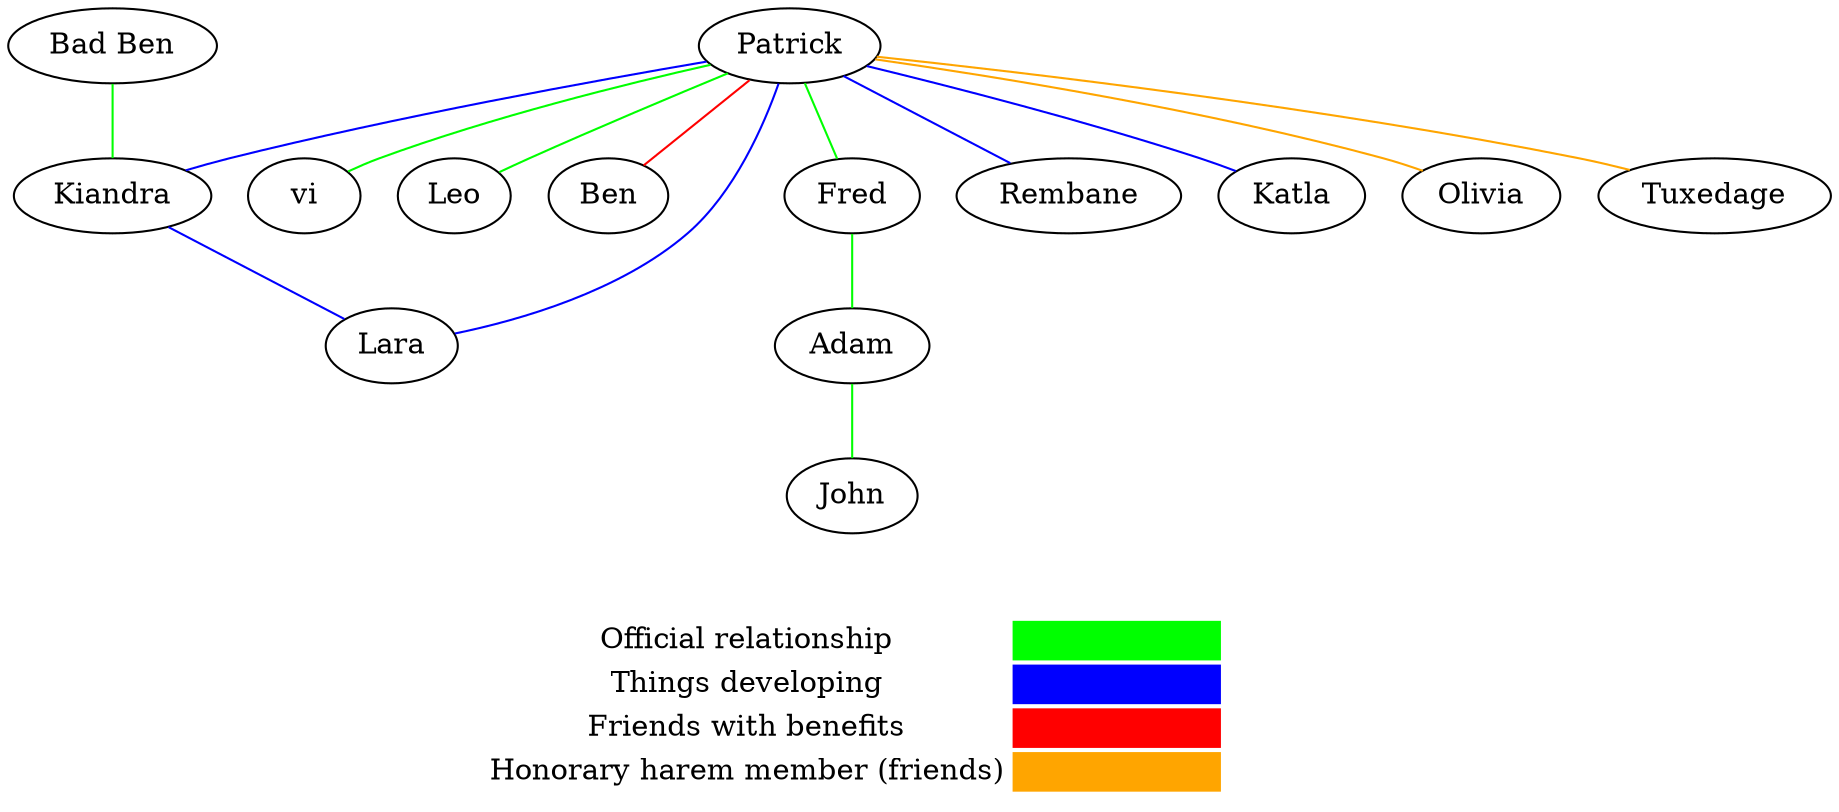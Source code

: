 graph harem {
  patrick [label="Patrick"]
  vi [label="vi"]
  patrick -- vi [color=green]
  leo [label="Leo"]
  patrick -- leo [color=green]
  ben [label="Ben"]
  patrick -- ben [color=red]
  kiandra [label="Kiandra"]
  patrick -- kiandra [color=blue]
  lara [label="Lara"]
  patrick -- lara [color=blue]
  kiandra -- lara [color=blue]
  badben [label="Bad Ben"]
  badben -- kiandra [color=green]
  fred [label="Fred"]
  patrick -- fred [color=green]
  adam [label="Adam"]
  john [label="John"]
  fred -- adam -- john [color=green]
  rembane [label="Rembane"]
  patrick -- rembane [color=blue]
  katla [label="Katla"]
  patrick -- katla [color=blue]
  olivia [label="Olivia"]
  patrick -- olivia [color=orange]
  tuxedage [label="Tuxedage"]
  patrick -- tuxedage [color=orange]
  { rank = sink;
    Legend [shape=none, label=<
      <table border="0">
        <tr><td>Official relationship</td><td width="100px" bgcolor="green"></td></tr>
        <tr><td>Things developing</td><td width="100px" bgcolor="blue"></td></tr>
        <tr><td>Friends with benefits</td><td width="100px" bgcolor="red"></td></tr>
        <tr><td>Honorary harem member (friends)</td><td width="100px" bgcolor="orange"></td></tr>
      </table>
    >];
  }
}
